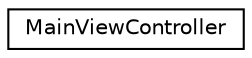 digraph G
{
  edge [fontname="Helvetica",fontsize="10",labelfontname="Helvetica",labelfontsize="10"];
  node [fontname="Helvetica",fontsize="10",shape=record];
  rankdir="LR";
  Node1 [label="MainViewController",height=0.2,width=0.4,color="black", fillcolor="white", style="filled",URL="$interface_main_view_controller.html"];
}
